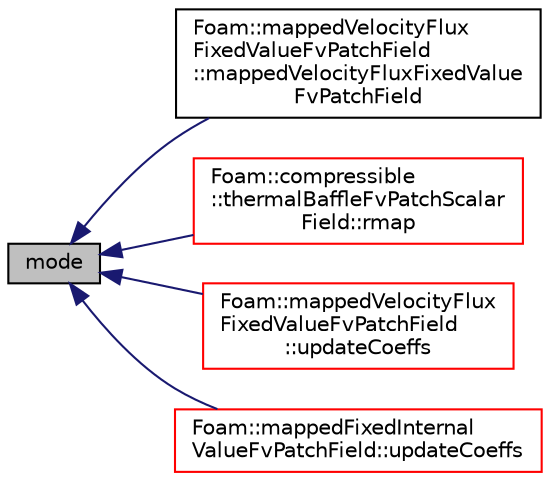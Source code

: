 digraph "mode"
{
  bgcolor="transparent";
  edge [fontname="Helvetica",fontsize="10",labelfontname="Helvetica",labelfontsize="10"];
  node [fontname="Helvetica",fontsize="10",shape=record];
  rankdir="LR";
  Node1 [label="mode",height=0.2,width=0.4,color="black", fillcolor="grey75", style="filled", fontcolor="black"];
  Node1 -> Node2 [dir="back",color="midnightblue",fontsize="10",style="solid",fontname="Helvetica"];
  Node2 [label="Foam::mappedVelocityFlux\lFixedValueFvPatchField\l::mappedVelocityFluxFixedValue\lFvPatchField",height=0.2,width=0.4,color="black",URL="$a01462.html#a95c6c1caba9a3541157464b6b737a7d1",tooltip="Construct from patch, internal field and dictionary. "];
  Node1 -> Node3 [dir="back",color="midnightblue",fontsize="10",style="solid",fontname="Helvetica"];
  Node3 [label="Foam::compressible\l::thermalBaffleFvPatchScalar\lField::rmap",height=0.2,width=0.4,color="red",URL="$a02670.html#a713277715ccc0a5ef466b0516d44731f",tooltip="Reverse map the given fvPatchField onto this fvPatchField. "];
  Node1 -> Node4 [dir="back",color="midnightblue",fontsize="10",style="solid",fontname="Helvetica"];
  Node4 [label="Foam::mappedVelocityFlux\lFixedValueFvPatchField\l::updateCoeffs",height=0.2,width=0.4,color="red",URL="$a01462.html#a7e24eafac629d3733181cd942d4c902f",tooltip="Update the coefficients associated with the patch field. "];
  Node1 -> Node5 [dir="back",color="midnightblue",fontsize="10",style="solid",fontname="Helvetica"];
  Node5 [label="Foam::mappedFixedInternal\lValueFvPatchField::updateCoeffs",height=0.2,width=0.4,color="red",URL="$a01451.html#a7e24eafac629d3733181cd942d4c902f",tooltip="Update the coefficients associated with the patch field. "];
}
